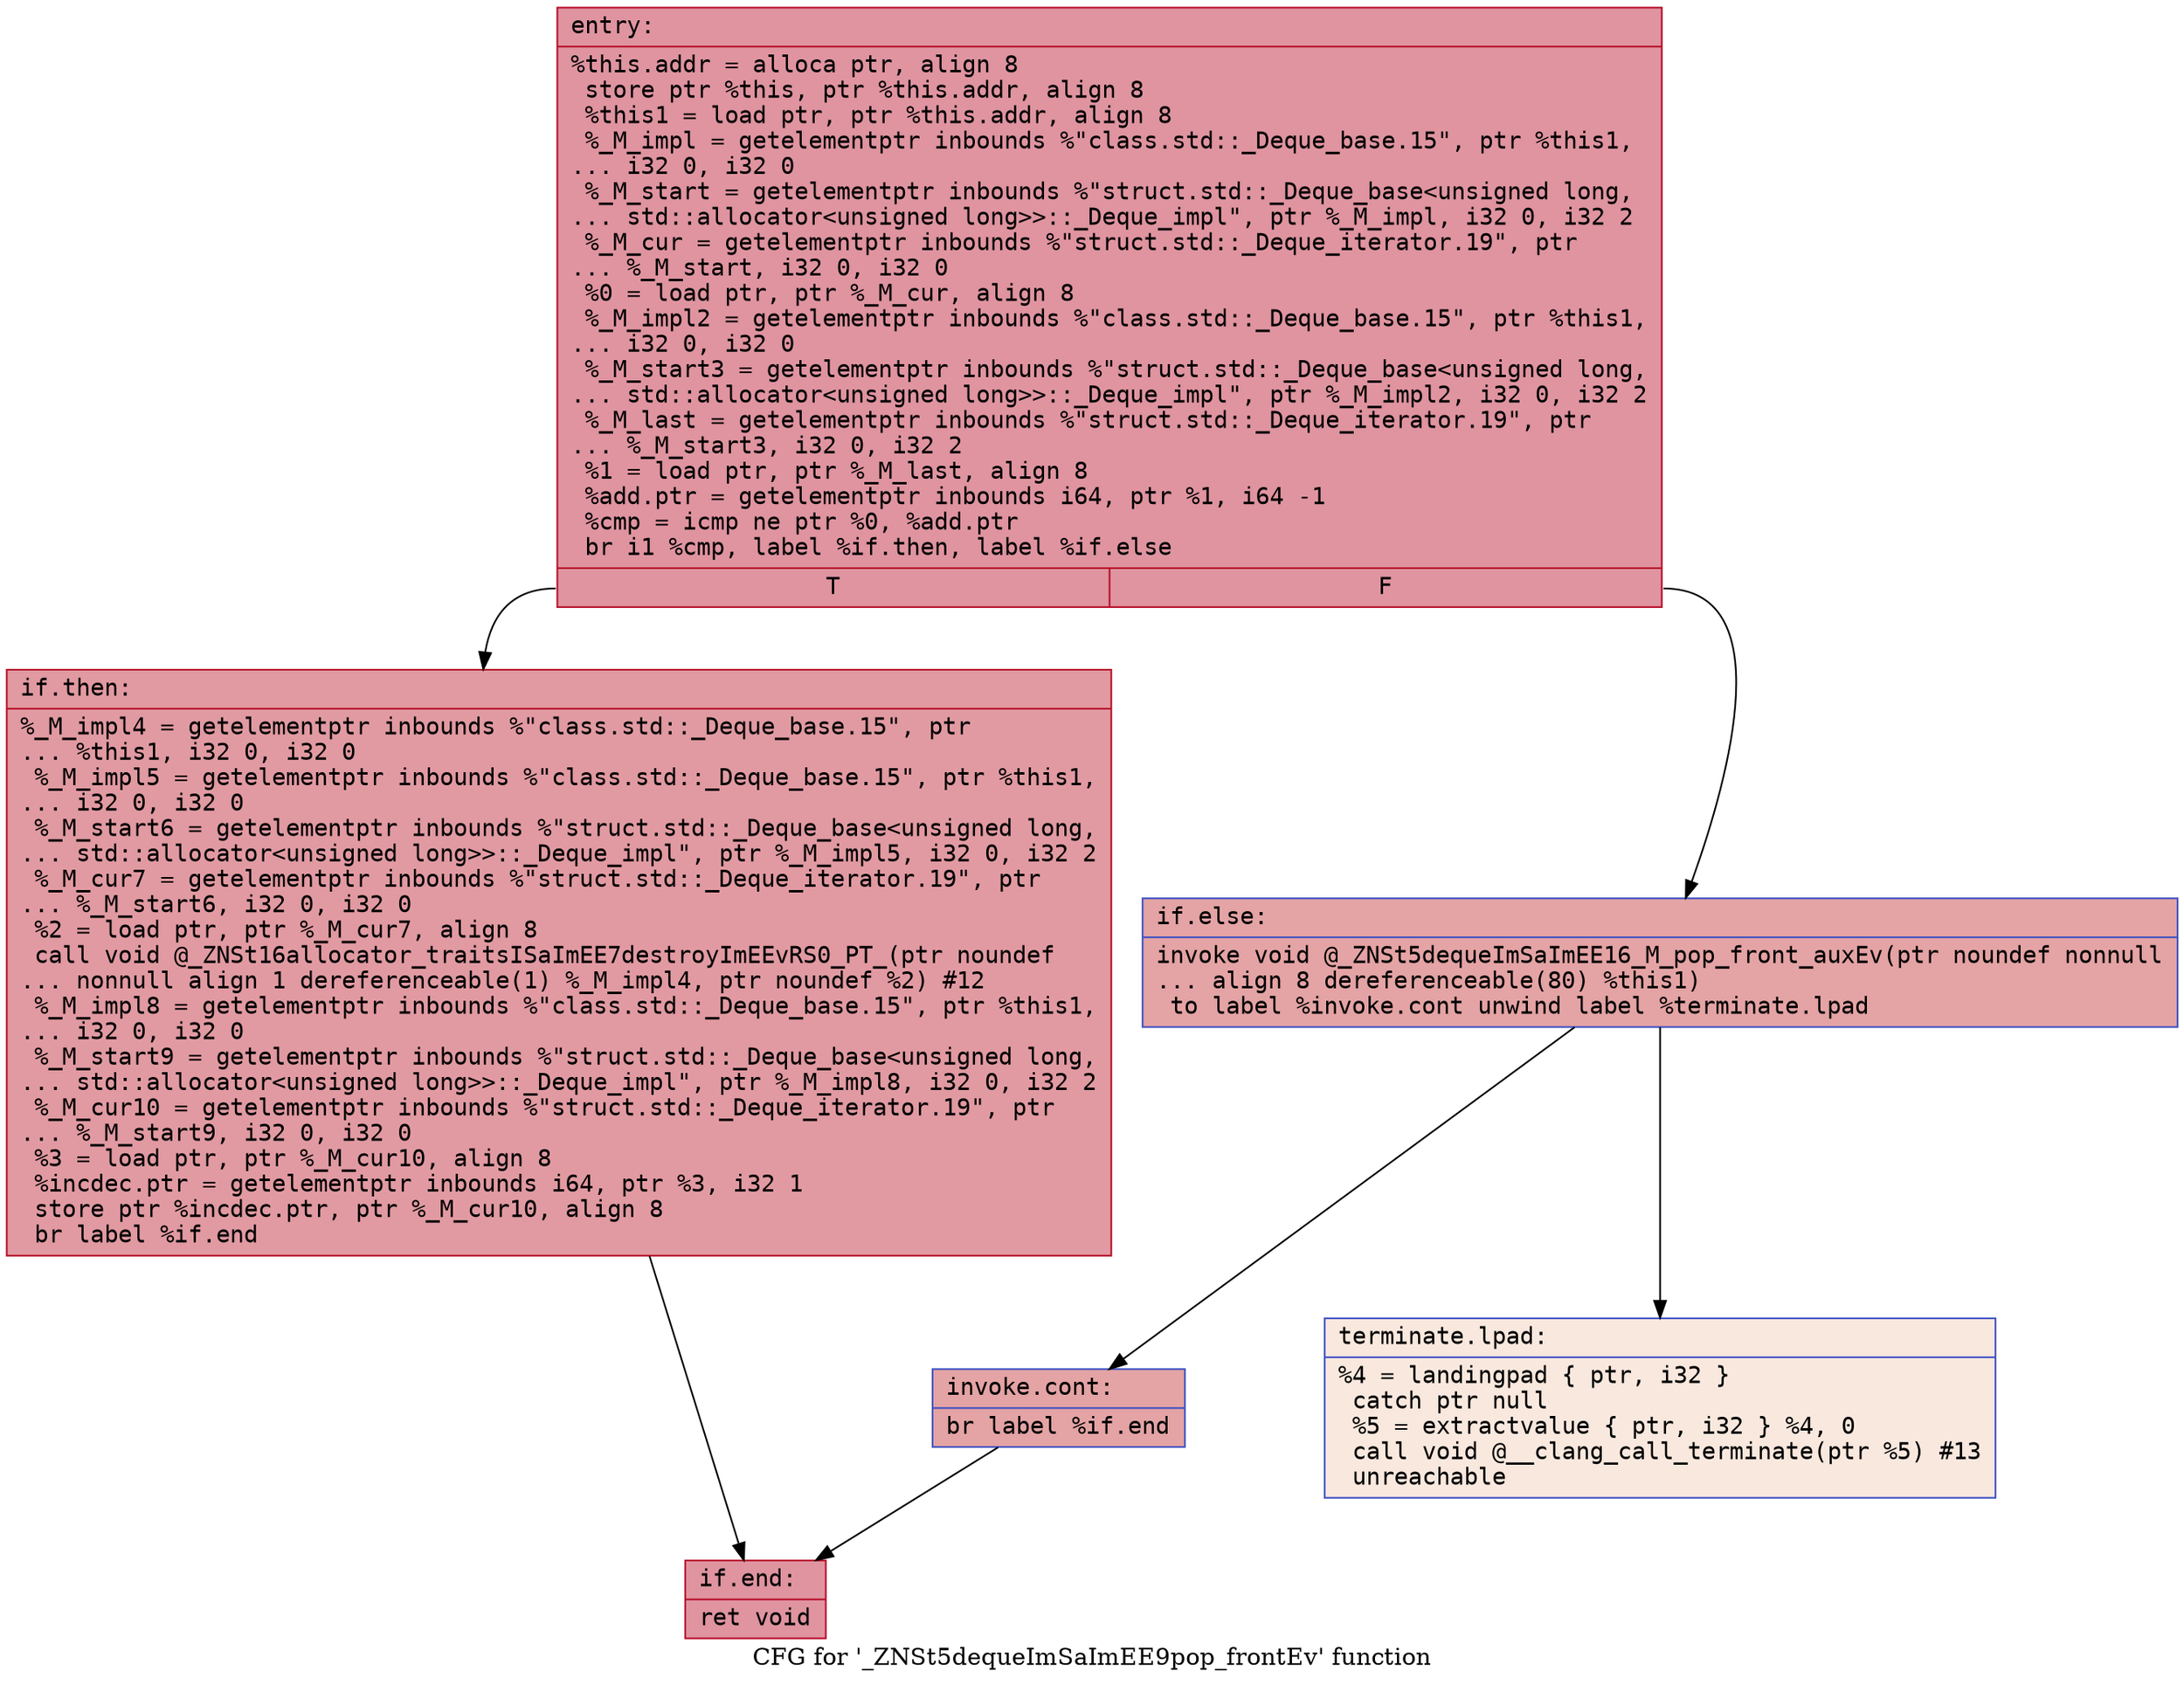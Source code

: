 digraph "CFG for '_ZNSt5dequeImSaImEE9pop_frontEv' function" {
	label="CFG for '_ZNSt5dequeImSaImEE9pop_frontEv' function";

	Node0x560dca053e30 [shape=record,color="#b70d28ff", style=filled, fillcolor="#b70d2870" fontname="Courier",label="{entry:\l|  %this.addr = alloca ptr, align 8\l  store ptr %this, ptr %this.addr, align 8\l  %this1 = load ptr, ptr %this.addr, align 8\l  %_M_impl = getelementptr inbounds %\"class.std::_Deque_base.15\", ptr %this1,\l... i32 0, i32 0\l  %_M_start = getelementptr inbounds %\"struct.std::_Deque_base\<unsigned long,\l... std::allocator\<unsigned long\>\>::_Deque_impl\", ptr %_M_impl, i32 0, i32 2\l  %_M_cur = getelementptr inbounds %\"struct.std::_Deque_iterator.19\", ptr\l... %_M_start, i32 0, i32 0\l  %0 = load ptr, ptr %_M_cur, align 8\l  %_M_impl2 = getelementptr inbounds %\"class.std::_Deque_base.15\", ptr %this1,\l... i32 0, i32 0\l  %_M_start3 = getelementptr inbounds %\"struct.std::_Deque_base\<unsigned long,\l... std::allocator\<unsigned long\>\>::_Deque_impl\", ptr %_M_impl2, i32 0, i32 2\l  %_M_last = getelementptr inbounds %\"struct.std::_Deque_iterator.19\", ptr\l... %_M_start3, i32 0, i32 2\l  %1 = load ptr, ptr %_M_last, align 8\l  %add.ptr = getelementptr inbounds i64, ptr %1, i64 -1\l  %cmp = icmp ne ptr %0, %add.ptr\l  br i1 %cmp, label %if.then, label %if.else\l|{<s0>T|<s1>F}}"];
	Node0x560dca053e30:s0 -> Node0x560dca054750[tooltip="entry -> if.then\nProbability 62.50%" ];
	Node0x560dca053e30:s1 -> Node0x560dca054960[tooltip="entry -> if.else\nProbability 37.50%" ];
	Node0x560dca054750 [shape=record,color="#b70d28ff", style=filled, fillcolor="#bb1b2c70" fontname="Courier",label="{if.then:\l|  %_M_impl4 = getelementptr inbounds %\"class.std::_Deque_base.15\", ptr\l... %this1, i32 0, i32 0\l  %_M_impl5 = getelementptr inbounds %\"class.std::_Deque_base.15\", ptr %this1,\l... i32 0, i32 0\l  %_M_start6 = getelementptr inbounds %\"struct.std::_Deque_base\<unsigned long,\l... std::allocator\<unsigned long\>\>::_Deque_impl\", ptr %_M_impl5, i32 0, i32 2\l  %_M_cur7 = getelementptr inbounds %\"struct.std::_Deque_iterator.19\", ptr\l... %_M_start6, i32 0, i32 0\l  %2 = load ptr, ptr %_M_cur7, align 8\l  call void @_ZNSt16allocator_traitsISaImEE7destroyImEEvRS0_PT_(ptr noundef\l... nonnull align 1 dereferenceable(1) %_M_impl4, ptr noundef %2) #12\l  %_M_impl8 = getelementptr inbounds %\"class.std::_Deque_base.15\", ptr %this1,\l... i32 0, i32 0\l  %_M_start9 = getelementptr inbounds %\"struct.std::_Deque_base\<unsigned long,\l... std::allocator\<unsigned long\>\>::_Deque_impl\", ptr %_M_impl8, i32 0, i32 2\l  %_M_cur10 = getelementptr inbounds %\"struct.std::_Deque_iterator.19\", ptr\l... %_M_start9, i32 0, i32 0\l  %3 = load ptr, ptr %_M_cur10, align 8\l  %incdec.ptr = getelementptr inbounds i64, ptr %3, i32 1\l  store ptr %incdec.ptr, ptr %_M_cur10, align 8\l  br label %if.end\l}"];
	Node0x560dca054750 -> Node0x560dca0555e0[tooltip="if.then -> if.end\nProbability 100.00%" ];
	Node0x560dca054960 [shape=record,color="#3d50c3ff", style=filled, fillcolor="#c32e3170" fontname="Courier",label="{if.else:\l|  invoke void @_ZNSt5dequeImSaImEE16_M_pop_front_auxEv(ptr noundef nonnull\l... align 8 dereferenceable(80) %this1)\l          to label %invoke.cont unwind label %terminate.lpad\l}"];
	Node0x560dca054960 -> Node0x560dca0556d0[tooltip="if.else -> invoke.cont\nProbability 100.00%" ];
	Node0x560dca054960 -> Node0x560dca055750[tooltip="if.else -> terminate.lpad\nProbability 0.00%" ];
	Node0x560dca0556d0 [shape=record,color="#3d50c3ff", style=filled, fillcolor="#c32e3170" fontname="Courier",label="{invoke.cont:\l|  br label %if.end\l}"];
	Node0x560dca0556d0 -> Node0x560dca0555e0[tooltip="invoke.cont -> if.end\nProbability 100.00%" ];
	Node0x560dca0555e0 [shape=record,color="#b70d28ff", style=filled, fillcolor="#b70d2870" fontname="Courier",label="{if.end:\l|  ret void\l}"];
	Node0x560dca055750 [shape=record,color="#3d50c3ff", style=filled, fillcolor="#f2cab570" fontname="Courier",label="{terminate.lpad:\l|  %4 = landingpad \{ ptr, i32 \}\l          catch ptr null\l  %5 = extractvalue \{ ptr, i32 \} %4, 0\l  call void @__clang_call_terminate(ptr %5) #13\l  unreachable\l}"];
}
